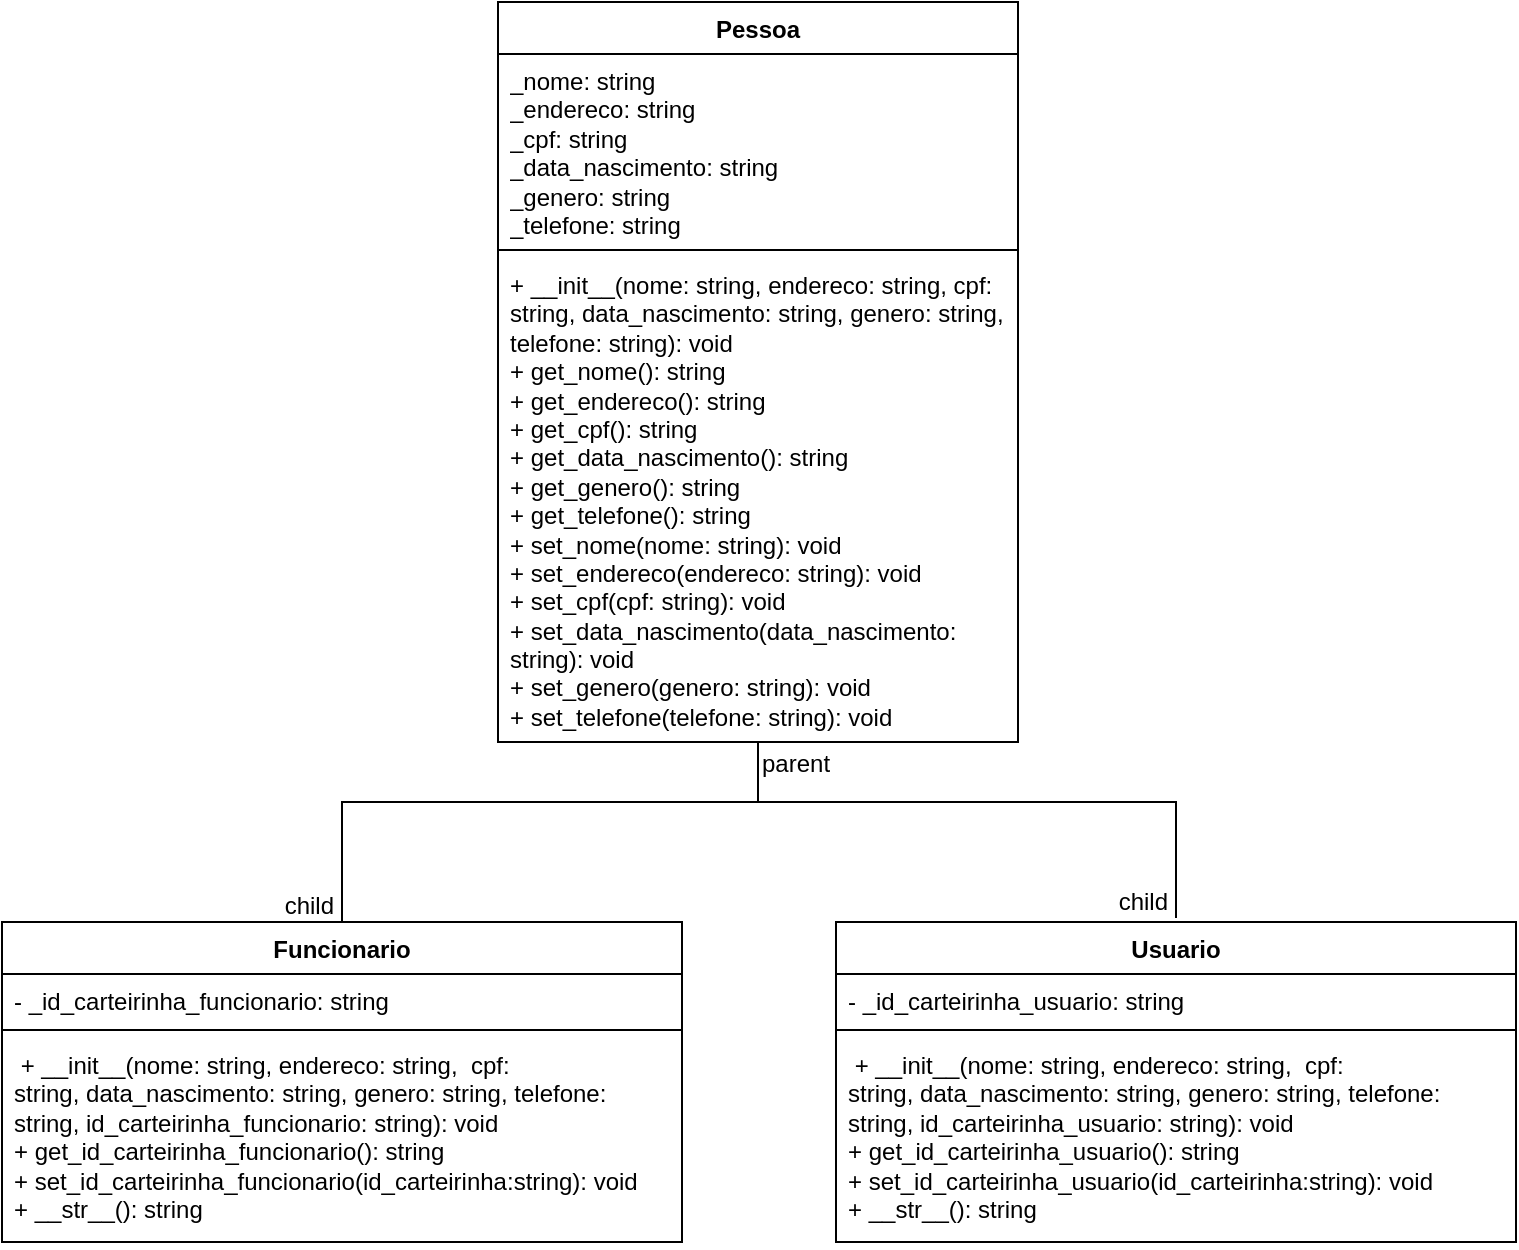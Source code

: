<mxfile version="24.4.0" type="github">
  <diagram id="C5RBs43oDa-KdzZeNtuy" name="Page-1">
    <mxGraphModel dx="1434" dy="772" grid="1" gridSize="10" guides="1" tooltips="1" connect="1" arrows="1" fold="1" page="1" pageScale="1" pageWidth="827" pageHeight="1169" math="0" shadow="0">
      <root>
        <mxCell id="WIyWlLk6GJQsqaUBKTNV-0" />
        <mxCell id="WIyWlLk6GJQsqaUBKTNV-1" parent="WIyWlLk6GJQsqaUBKTNV-0" />
        <mxCell id="E86IG1fiJ33ZCB6-SGDQ-12" value="Pessoa" style="swimlane;fontStyle=1;align=center;verticalAlign=top;childLayout=stackLayout;horizontal=1;startSize=26;horizontalStack=0;resizeParent=1;resizeParentMax=0;resizeLast=0;collapsible=1;marginBottom=0;whiteSpace=wrap;html=1;rounded=0;shadow=0;spacingLeft=4;spacingRight=4;fontFamily=Helvetica;fontSize=12;fontColor=default;fillColor=none;gradientColor=none;" vertex="1" parent="WIyWlLk6GJQsqaUBKTNV-1">
          <mxGeometry x="290" y="10" width="260" height="370" as="geometry" />
        </mxCell>
        <mxCell id="E86IG1fiJ33ZCB6-SGDQ-13" value="&lt;div&gt;_nome: string&lt;/div&gt;&lt;div&gt;_endereco: string&lt;/div&gt;&lt;div&gt;_cpf: string&lt;/div&gt;&lt;div&gt;_data_nascimento: string&lt;/div&gt;&lt;div&gt;_genero: string&lt;/div&gt;&lt;div&gt;_telefone: string&lt;/div&gt;" style="text;strokeColor=none;fillColor=none;align=left;verticalAlign=top;spacingLeft=4;spacingRight=4;overflow=hidden;rotatable=0;points=[[0,0.5],[1,0.5]];portConstraint=eastwest;whiteSpace=wrap;html=1;fontFamily=Helvetica;fontSize=12;fontColor=default;" vertex="1" parent="E86IG1fiJ33ZCB6-SGDQ-12">
          <mxGeometry y="26" width="260" height="94" as="geometry" />
        </mxCell>
        <mxCell id="E86IG1fiJ33ZCB6-SGDQ-14" value="" style="line;strokeWidth=1;fillColor=none;align=left;verticalAlign=middle;spacingTop=-1;spacingLeft=3;spacingRight=3;rotatable=0;labelPosition=right;points=[];portConstraint=eastwest;strokeColor=inherit;rounded=0;shadow=0;fontFamily=Helvetica;fontSize=12;fontColor=default;" vertex="1" parent="E86IG1fiJ33ZCB6-SGDQ-12">
          <mxGeometry y="120" width="260" height="8" as="geometry" />
        </mxCell>
        <mxCell id="E86IG1fiJ33ZCB6-SGDQ-15" value="&lt;div&gt;+ __init__(nome: string, endereco: string, cpf: string, data_nascimento: string, genero: string, telefone: string): void&lt;/div&gt;&lt;div&gt;&lt;span style=&quot;background-color: initial;&quot;&gt;+&lt;/span&gt;&lt;span style=&quot;background-color: initial;&quot;&gt;&amp;nbsp;&lt;/span&gt;get_nome(): string&lt;/div&gt;&lt;div&gt;&lt;span style=&quot;background-color: initial;&quot;&gt;+&lt;/span&gt;&lt;span style=&quot;background-color: initial;&quot;&gt;&amp;nbsp;&lt;/span&gt;get_endereco(): string&lt;/div&gt;&lt;div&gt;&lt;span style=&quot;background-color: initial;&quot;&gt;+&lt;/span&gt;&lt;span style=&quot;background-color: initial;&quot;&gt;&amp;nbsp;&lt;/span&gt;get_cpf(): string&lt;/div&gt;&lt;div&gt;&lt;span style=&quot;background-color: initial;&quot;&gt;+&lt;/span&gt;&lt;span style=&quot;background-color: initial;&quot;&gt;&amp;nbsp;&lt;/span&gt;get_data_nascimento(): string&lt;/div&gt;&lt;div&gt;&lt;span style=&quot;background-color: initial;&quot;&gt;+&lt;/span&gt;&lt;span style=&quot;background-color: initial;&quot;&gt;&amp;nbsp;&lt;/span&gt;get_genero(): string&lt;/div&gt;&lt;div&gt;&lt;span style=&quot;background-color: initial;&quot;&gt;+&lt;/span&gt;&lt;span style=&quot;background-color: initial;&quot;&gt;&amp;nbsp;&lt;/span&gt;get_telefone(): string&lt;/div&gt;&lt;div&gt;&lt;span style=&quot;background-color: initial;&quot;&gt;+&lt;/span&gt;&lt;span style=&quot;background-color: initial;&quot;&gt;&amp;nbsp;&lt;/span&gt;set_nome(nome: string): void&lt;/div&gt;&lt;div&gt;&lt;span style=&quot;background-color: initial;&quot;&gt;+&lt;/span&gt;&lt;span style=&quot;background-color: initial;&quot;&gt;&amp;nbsp;&lt;/span&gt;set_endereco(endereco: string): void&lt;/div&gt;&lt;div&gt;&lt;span style=&quot;background-color: initial;&quot;&gt;+&lt;/span&gt;&lt;span style=&quot;background-color: initial;&quot;&gt;&amp;nbsp;&lt;/span&gt;set_cpf(cpf: string): void&lt;/div&gt;&lt;div&gt;&lt;span style=&quot;background-color: initial;&quot;&gt;+&lt;/span&gt;&lt;span style=&quot;background-color: initial;&quot;&gt;&amp;nbsp;&lt;/span&gt;set_data_nascimento(data_nascimento: string): void&lt;/div&gt;&lt;div&gt;&lt;span style=&quot;background-color: initial;&quot;&gt;+&lt;/span&gt;&lt;span style=&quot;background-color: initial;&quot;&gt;&amp;nbsp;&lt;/span&gt;set_genero(genero: string): void&lt;/div&gt;&lt;div&gt;&lt;span style=&quot;background-color: initial;&quot;&gt;+&lt;/span&gt;&lt;span style=&quot;background-color: initial;&quot;&gt;&amp;nbsp;&lt;/span&gt;set_telefone(telefone: string): void&lt;/div&gt;" style="text;strokeColor=none;fillColor=none;align=left;verticalAlign=top;spacingLeft=4;spacingRight=4;overflow=hidden;rotatable=0;points=[[0,0.5],[1,0.5]];portConstraint=eastwest;whiteSpace=wrap;html=1;fontFamily=Helvetica;fontSize=12;fontColor=default;" vertex="1" parent="E86IG1fiJ33ZCB6-SGDQ-12">
          <mxGeometry y="128" width="260" height="242" as="geometry" />
        </mxCell>
        <mxCell id="E86IG1fiJ33ZCB6-SGDQ-19" value="Funcionario" style="swimlane;fontStyle=1;align=center;verticalAlign=top;childLayout=stackLayout;horizontal=1;startSize=26;horizontalStack=0;resizeParent=1;resizeParentMax=0;resizeLast=0;collapsible=1;marginBottom=0;whiteSpace=wrap;html=1;rounded=0;shadow=0;spacingLeft=4;spacingRight=4;fontFamily=Helvetica;fontSize=12;fontColor=default;fillColor=none;gradientColor=none;strokeColor=default;" vertex="1" parent="WIyWlLk6GJQsqaUBKTNV-1">
          <mxGeometry x="42" y="470" width="340" height="160" as="geometry" />
        </mxCell>
        <mxCell id="E86IG1fiJ33ZCB6-SGDQ-20" value="&lt;div&gt;- _id_carteirinha_funcionario:&amp;nbsp;&lt;span style=&quot;background-color: initial;&quot;&gt;string&amp;nbsp;&lt;/span&gt;&lt;/div&gt;" style="text;strokeColor=none;fillColor=none;align=left;verticalAlign=top;spacingLeft=4;spacingRight=4;overflow=hidden;rotatable=0;points=[[0,0.5],[1,0.5]];portConstraint=eastwest;whiteSpace=wrap;html=1;fontFamily=Helvetica;fontSize=12;fontColor=default;" vertex="1" parent="E86IG1fiJ33ZCB6-SGDQ-19">
          <mxGeometry y="26" width="340" height="24" as="geometry" />
        </mxCell>
        <mxCell id="E86IG1fiJ33ZCB6-SGDQ-21" value="" style="line;strokeWidth=1;fillColor=none;align=left;verticalAlign=middle;spacingTop=-1;spacingLeft=3;spacingRight=3;rotatable=0;labelPosition=right;points=[];portConstraint=eastwest;strokeColor=inherit;rounded=0;shadow=0;fontFamily=Helvetica;fontSize=12;fontColor=default;" vertex="1" parent="E86IG1fiJ33ZCB6-SGDQ-19">
          <mxGeometry y="50" width="340" height="8" as="geometry" />
        </mxCell>
        <mxCell id="E86IG1fiJ33ZCB6-SGDQ-22" value="&lt;div&gt;&amp;nbsp;+ __init__(nome: string,&amp;nbsp;&lt;span style=&quot;background-color: initial;&quot;&gt;endereco: string,&amp;nbsp; &lt;/span&gt;&lt;span style=&quot;background-color: initial;&quot;&gt;cpf: string,&amp;nbsp;&lt;/span&gt;&lt;span style=&quot;background-color: initial;&quot;&gt;data_nascimento: string,&amp;nbsp;&lt;/span&gt;&lt;span style=&quot;background-color: initial;&quot;&gt;genero: string,&amp;nbsp;&lt;/span&gt;&lt;span style=&quot;background-color: initial;&quot;&gt;telefone: string,&amp;nbsp;&lt;/span&gt;&lt;span style=&quot;background-color: initial;&quot;&gt;id_carteirinha_funcionario:&amp;nbsp;&lt;/span&gt;&lt;span style=&quot;background-color: initial;&quot;&gt;string): void&amp;nbsp;&lt;/span&gt;&lt;/div&gt;&lt;div&gt;&lt;span style=&quot;background-color: initial;&quot;&gt;+ get_id_carteirinha_funcionario():&amp;nbsp;&lt;/span&gt;&lt;span style=&quot;background-color: initial;&quot;&gt;string&amp;nbsp; &amp;nbsp; &amp;nbsp; &amp;nbsp; &amp;nbsp;&amp;nbsp;&lt;/span&gt;&lt;/div&gt;&lt;div&gt;&lt;span style=&quot;background-color: initial;&quot;&gt;+ set_id_carteirinha_funcionario(id_carteirinha:&lt;/span&gt;&lt;span style=&quot;background-color: initial;&quot;&gt;string): void&amp;nbsp;&amp;nbsp;&lt;/span&gt;&lt;/div&gt;&lt;div&gt;+ __str__(): string&amp;nbsp;&amp;nbsp;&lt;/div&gt;" style="text;strokeColor=none;fillColor=none;align=left;verticalAlign=top;spacingLeft=4;spacingRight=4;overflow=hidden;rotatable=0;points=[[0,0.5],[1,0.5]];portConstraint=eastwest;whiteSpace=wrap;html=1;fontFamily=Helvetica;fontSize=12;fontColor=default;" vertex="1" parent="E86IG1fiJ33ZCB6-SGDQ-19">
          <mxGeometry y="58" width="340" height="102" as="geometry" />
        </mxCell>
        <mxCell id="E86IG1fiJ33ZCB6-SGDQ-27" value="Usuario" style="swimlane;fontStyle=1;align=center;verticalAlign=top;childLayout=stackLayout;horizontal=1;startSize=26;horizontalStack=0;resizeParent=1;resizeParentMax=0;resizeLast=0;collapsible=1;marginBottom=0;whiteSpace=wrap;html=1;rounded=0;shadow=0;spacingLeft=4;spacingRight=4;fontFamily=Helvetica;fontSize=12;fontColor=default;fillColor=none;gradientColor=none;" vertex="1" parent="WIyWlLk6GJQsqaUBKTNV-1">
          <mxGeometry x="459" y="470" width="340" height="160" as="geometry" />
        </mxCell>
        <mxCell id="E86IG1fiJ33ZCB6-SGDQ-28" value="&lt;div&gt;- _id_carteirinha_usuario:&amp;nbsp;&lt;span style=&quot;background-color: initial;&quot;&gt;string&amp;nbsp;&lt;/span&gt;&lt;/div&gt;" style="text;strokeColor=none;fillColor=none;align=left;verticalAlign=top;spacingLeft=4;spacingRight=4;overflow=hidden;rotatable=0;points=[[0,0.5],[1,0.5]];portConstraint=eastwest;whiteSpace=wrap;html=1;fontFamily=Helvetica;fontSize=12;fontColor=default;" vertex="1" parent="E86IG1fiJ33ZCB6-SGDQ-27">
          <mxGeometry y="26" width="340" height="24" as="geometry" />
        </mxCell>
        <mxCell id="E86IG1fiJ33ZCB6-SGDQ-29" value="" style="line;strokeWidth=1;fillColor=none;align=left;verticalAlign=middle;spacingTop=-1;spacingLeft=3;spacingRight=3;rotatable=0;labelPosition=right;points=[];portConstraint=eastwest;strokeColor=inherit;rounded=0;shadow=0;fontFamily=Helvetica;fontSize=12;fontColor=default;" vertex="1" parent="E86IG1fiJ33ZCB6-SGDQ-27">
          <mxGeometry y="50" width="340" height="8" as="geometry" />
        </mxCell>
        <mxCell id="E86IG1fiJ33ZCB6-SGDQ-30" value="&lt;div&gt;&amp;nbsp;+ __init__(nome: string,&amp;nbsp;&lt;span style=&quot;background-color: initial;&quot;&gt;endereco: string,&amp;nbsp; &lt;/span&gt;&lt;span style=&quot;background-color: initial;&quot;&gt;cpf: string,&amp;nbsp;&lt;/span&gt;&lt;span style=&quot;background-color: initial;&quot;&gt;data_nascimento: string,&amp;nbsp;&lt;/span&gt;&lt;span style=&quot;background-color: initial;&quot;&gt;genero: string,&amp;nbsp;&lt;/span&gt;&lt;span style=&quot;background-color: initial;&quot;&gt;telefone: string,&amp;nbsp;&lt;/span&gt;&lt;span style=&quot;background-color: initial;&quot;&gt;id_carteirinha_&lt;/span&gt;usuario&lt;span style=&quot;background-color: initial;&quot;&gt;:&amp;nbsp;&lt;/span&gt;&lt;span style=&quot;background-color: initial;&quot;&gt;string): void&amp;nbsp;&lt;/span&gt;&lt;/div&gt;&lt;div&gt;&lt;span style=&quot;background-color: initial;&quot;&gt;+ get_id_carteirinha_&lt;/span&gt;usuario&lt;span style=&quot;background-color: initial;&quot;&gt;():&amp;nbsp;&lt;/span&gt;&lt;span style=&quot;background-color: initial;&quot;&gt;string&amp;nbsp; &amp;nbsp; &amp;nbsp; &amp;nbsp; &amp;nbsp;&amp;nbsp;&lt;/span&gt;&lt;/div&gt;&lt;div&gt;&lt;span style=&quot;background-color: initial;&quot;&gt;+ set_id_carteirinha_usuario(id_carteirinha:&lt;/span&gt;&lt;span style=&quot;background-color: initial;&quot;&gt;string): void&amp;nbsp;&amp;nbsp;&lt;/span&gt;&lt;/div&gt;&lt;div&gt;+ __str__(): string&amp;nbsp;&amp;nbsp;&lt;/div&gt;" style="text;strokeColor=none;fillColor=none;align=left;verticalAlign=top;spacingLeft=4;spacingRight=4;overflow=hidden;rotatable=0;points=[[0,0.5],[1,0.5]];portConstraint=eastwest;whiteSpace=wrap;html=1;fontFamily=Helvetica;fontSize=12;fontColor=default;" vertex="1" parent="E86IG1fiJ33ZCB6-SGDQ-27">
          <mxGeometry y="58" width="340" height="102" as="geometry" />
        </mxCell>
        <mxCell id="E86IG1fiJ33ZCB6-SGDQ-35" value="" style="endArrow=none;html=1;edgeStyle=orthogonalEdgeStyle;rounded=0;fontFamily=Helvetica;fontSize=12;fontColor=default;exitX=0.5;exitY=1;exitDx=0;exitDy=0;exitPerimeter=0;entryX=0.5;entryY=0;entryDx=0;entryDy=0;" edge="1" parent="WIyWlLk6GJQsqaUBKTNV-1" source="E86IG1fiJ33ZCB6-SGDQ-15" target="E86IG1fiJ33ZCB6-SGDQ-19">
          <mxGeometry relative="1" as="geometry">
            <mxPoint x="450" y="410" as="sourcePoint" />
            <mxPoint x="610" y="410" as="targetPoint" />
            <Array as="points">
              <mxPoint x="420" y="410" />
              <mxPoint x="212" y="410" />
            </Array>
          </mxGeometry>
        </mxCell>
        <mxCell id="E86IG1fiJ33ZCB6-SGDQ-36" value="parent" style="edgeLabel;resizable=0;html=1;align=left;verticalAlign=bottom;rounded=0;shadow=0;spacingLeft=4;spacingRight=4;fontFamily=Helvetica;fontSize=12;fontColor=default;fillColor=none;gradientColor=none;" connectable="0" vertex="1" parent="E86IG1fiJ33ZCB6-SGDQ-35">
          <mxGeometry x="-1" relative="1" as="geometry">
            <mxPoint x="-4" y="19" as="offset" />
          </mxGeometry>
        </mxCell>
        <mxCell id="E86IG1fiJ33ZCB6-SGDQ-37" value="child" style="edgeLabel;resizable=0;html=1;align=right;verticalAlign=bottom;rounded=0;shadow=0;spacingLeft=4;spacingRight=4;fontFamily=Helvetica;fontSize=12;fontColor=default;fillColor=none;gradientColor=none;" connectable="0" vertex="1" parent="E86IG1fiJ33ZCB6-SGDQ-35">
          <mxGeometry x="1" relative="1" as="geometry" />
        </mxCell>
        <mxCell id="E86IG1fiJ33ZCB6-SGDQ-39" value="" style="endArrow=none;html=1;edgeStyle=orthogonalEdgeStyle;rounded=0;fontFamily=Helvetica;fontSize=12;fontColor=default;entryX=0.5;entryY=0;entryDx=0;entryDy=0;" edge="1" parent="WIyWlLk6GJQsqaUBKTNV-1">
          <mxGeometry relative="1" as="geometry">
            <mxPoint x="420" y="409" as="sourcePoint" />
            <mxPoint x="629" y="468" as="targetPoint" />
            <Array as="points">
              <mxPoint x="420" y="410" />
              <mxPoint x="629" y="410" />
            </Array>
          </mxGeometry>
        </mxCell>
        <mxCell id="E86IG1fiJ33ZCB6-SGDQ-41" value="child" style="edgeLabel;resizable=0;html=1;align=right;verticalAlign=bottom;rounded=0;shadow=0;spacingLeft=4;spacingRight=4;fontFamily=Helvetica;fontSize=12;fontColor=default;fillColor=none;gradientColor=none;" connectable="0" vertex="1" parent="E86IG1fiJ33ZCB6-SGDQ-39">
          <mxGeometry x="1" relative="1" as="geometry" />
        </mxCell>
      </root>
    </mxGraphModel>
  </diagram>
</mxfile>
